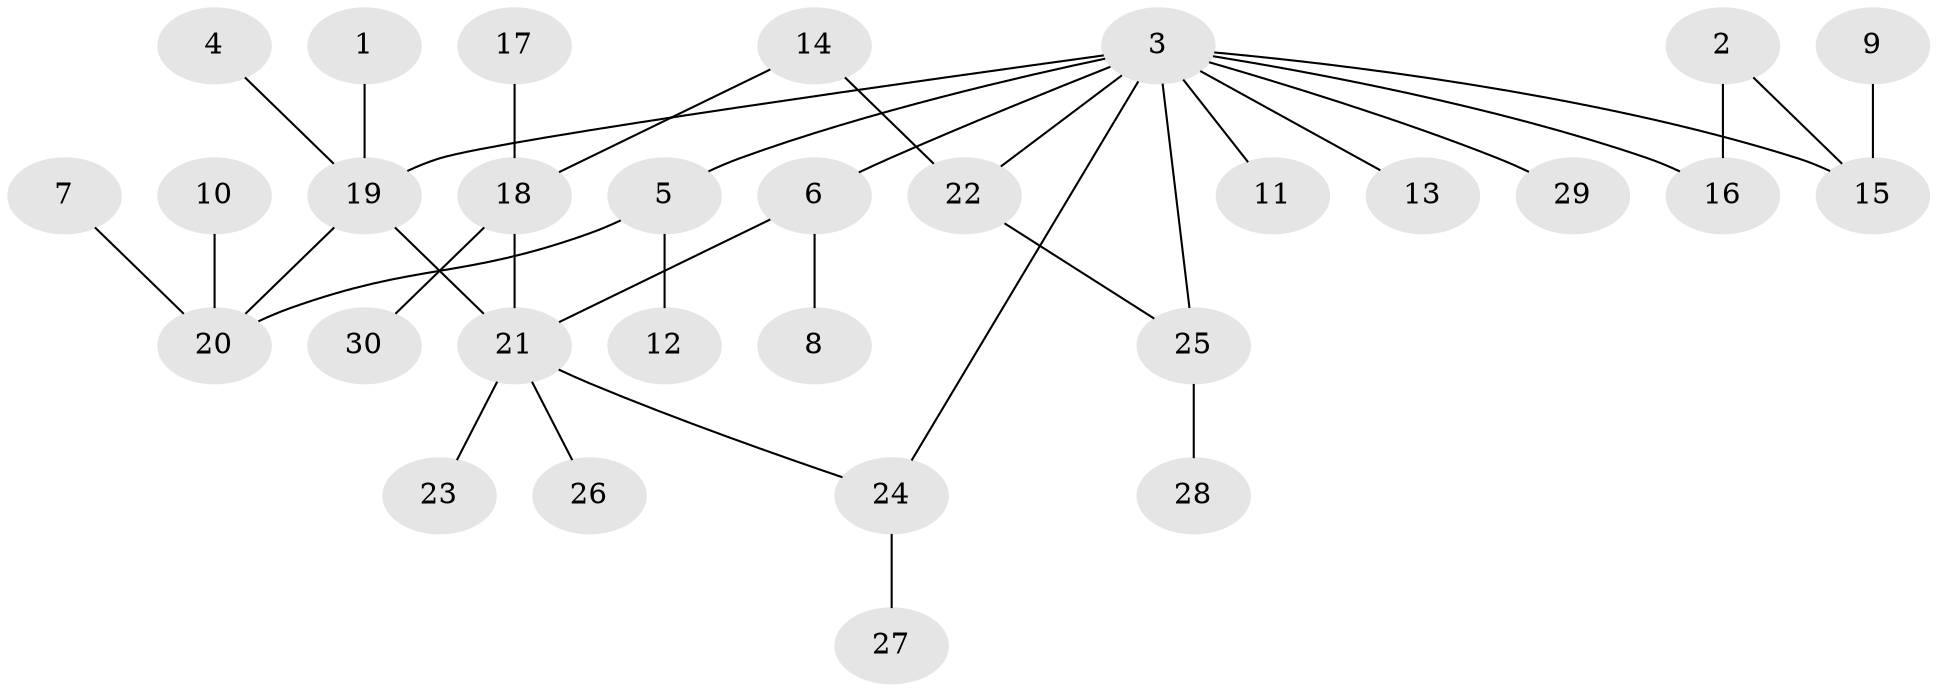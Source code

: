 // original degree distribution, {5: 0.03278688524590164, 6: 0.04918032786885246, 2: 0.26229508196721313, 3: 0.16393442622950818, 4: 0.06557377049180328, 1: 0.4262295081967213}
// Generated by graph-tools (version 1.1) at 2025/25/03/09/25 03:25:31]
// undirected, 30 vertices, 35 edges
graph export_dot {
graph [start="1"]
  node [color=gray90,style=filled];
  1;
  2;
  3;
  4;
  5;
  6;
  7;
  8;
  9;
  10;
  11;
  12;
  13;
  14;
  15;
  16;
  17;
  18;
  19;
  20;
  21;
  22;
  23;
  24;
  25;
  26;
  27;
  28;
  29;
  30;
  1 -- 19 [weight=1.0];
  2 -- 15 [weight=1.0];
  2 -- 16 [weight=1.0];
  3 -- 5 [weight=1.0];
  3 -- 6 [weight=1.0];
  3 -- 11 [weight=1.0];
  3 -- 13 [weight=1.0];
  3 -- 15 [weight=1.0];
  3 -- 16 [weight=1.0];
  3 -- 19 [weight=1.0];
  3 -- 22 [weight=1.0];
  3 -- 24 [weight=1.0];
  3 -- 25 [weight=1.0];
  3 -- 29 [weight=1.0];
  4 -- 19 [weight=1.0];
  5 -- 12 [weight=1.0];
  5 -- 20 [weight=1.0];
  6 -- 8 [weight=1.0];
  6 -- 21 [weight=1.0];
  7 -- 20 [weight=1.0];
  9 -- 15 [weight=1.0];
  10 -- 20 [weight=1.0];
  14 -- 18 [weight=1.0];
  14 -- 22 [weight=1.0];
  17 -- 18 [weight=1.0];
  18 -- 21 [weight=1.0];
  18 -- 30 [weight=1.0];
  19 -- 20 [weight=1.0];
  19 -- 21 [weight=1.0];
  21 -- 23 [weight=1.0];
  21 -- 24 [weight=1.0];
  21 -- 26 [weight=1.0];
  22 -- 25 [weight=1.0];
  24 -- 27 [weight=1.0];
  25 -- 28 [weight=1.0];
}
